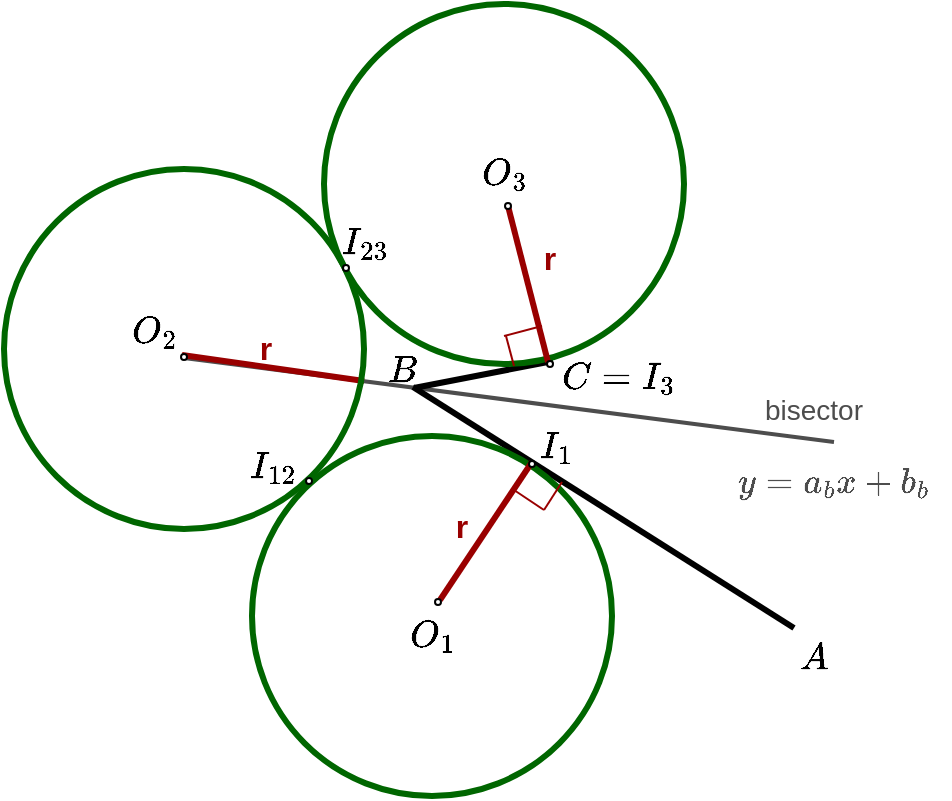 <mxfile version="21.5.1" type="device">
  <diagram name="Page-1" id="iIZvZDCjb6QR07JQ2eQ-">
    <mxGraphModel dx="1434" dy="822" grid="1" gridSize="10" guides="1" tooltips="1" connect="1" arrows="1" fold="1" page="1" pageScale="1" pageWidth="850" pageHeight="1100" math="1" shadow="0">
      <root>
        <mxCell id="0" />
        <mxCell id="1" parent="0" />
        <mxCell id="LYWgQ0stpBJn-340o0n--1" value="" style="endArrow=none;html=1;rounded=0;strokeWidth=2;strokeColor=#4D4D4D;" parent="1" edge="1">
          <mxGeometry width="50" height="50" relative="1" as="geometry">
            <mxPoint x="234.997" y="245.004" as="sourcePoint" />
            <mxPoint x="560" y="287" as="targetPoint" />
          </mxGeometry>
        </mxCell>
        <mxCell id="LYWgQ0stpBJn-340o0n--2" value="" style="endArrow=none;html=1;rounded=0;strokeWidth=3;strokeColor=#990000;" parent="1" edge="1">
          <mxGeometry width="50" height="50" relative="1" as="geometry">
            <mxPoint x="234" y="243.5" as="sourcePoint" />
            <mxPoint x="325" y="256.5" as="targetPoint" />
          </mxGeometry>
        </mxCell>
        <mxCell id="LYWgQ0stpBJn-340o0n--3" value="" style="endArrow=none;html=1;rounded=0;strokeWidth=3;" parent="1" edge="1">
          <mxGeometry width="50" height="50" relative="1" as="geometry">
            <mxPoint x="419.5" y="246.5" as="sourcePoint" />
            <mxPoint x="350" y="260" as="targetPoint" />
          </mxGeometry>
        </mxCell>
        <mxCell id="LYWgQ0stpBJn-340o0n--4" value="" style="endArrow=none;html=1;rounded=0;strokeWidth=3;" parent="1" edge="1">
          <mxGeometry width="50" height="50" relative="1" as="geometry">
            <mxPoint x="540" y="380" as="sourcePoint" />
            <mxPoint x="349.5" y="259.5" as="targetPoint" />
          </mxGeometry>
        </mxCell>
        <mxCell id="LYWgQ0stpBJn-340o0n--5" value="&lt;font&gt;&lt;b&gt;r&lt;/b&gt;&lt;/font&gt;" style="text;html=1;strokeColor=none;fillColor=none;align=center;verticalAlign=middle;whiteSpace=wrap;rounded=0;fontSize=16;fontColor=#990000;" parent="1" vertex="1">
          <mxGeometry x="246" y="224.5" width="60" height="30" as="geometry" />
        </mxCell>
        <mxCell id="LYWgQ0stpBJn-340o0n--6" value="&lt;font size=&quot;1&quot; color=&quot;#4d4d4d&quot;&gt;&lt;span style=&quot;font-size: 14px;&quot;&gt;bisector&lt;/span&gt;&lt;/font&gt;" style="text;html=1;strokeColor=none;fillColor=none;align=center;verticalAlign=middle;whiteSpace=wrap;rounded=0;fontSize=16;" parent="1" vertex="1">
          <mxGeometry x="510" y="254.5" width="80" height="30" as="geometry" />
        </mxCell>
        <mxCell id="LYWgQ0stpBJn-340o0n--7" value="&lt;b&gt;$$A$$&lt;/b&gt;" style="text;html=1;strokeColor=none;fillColor=none;align=center;verticalAlign=middle;whiteSpace=wrap;rounded=0;fontSize=16;" parent="1" vertex="1">
          <mxGeometry x="520" y="380" width="60" height="30" as="geometry" />
        </mxCell>
        <mxCell id="LYWgQ0stpBJn-340o0n--8" value="&lt;b&gt;$$B$$&lt;/b&gt;" style="text;html=1;strokeColor=none;fillColor=none;align=center;verticalAlign=middle;whiteSpace=wrap;rounded=0;fontSize=16;" parent="1" vertex="1">
          <mxGeometry x="313.5" y="236" width="60" height="30" as="geometry" />
        </mxCell>
        <mxCell id="LYWgQ0stpBJn-340o0n--10" value="&lt;br&gt;&lt;div&gt;&lt;b&gt;$$C=I_3$$&lt;/b&gt;&lt;/div&gt;&lt;div&gt;&lt;b&gt;&lt;br&gt;&lt;/b&gt;&lt;/div&gt;" style="text;html=1;strokeColor=none;fillColor=none;align=center;verticalAlign=middle;whiteSpace=wrap;rounded=0;fontSize=16;" parent="1" vertex="1">
          <mxGeometry x="422" y="240" width="60" height="30" as="geometry" />
        </mxCell>
        <mxCell id="LYWgQ0stpBJn-340o0n--11" value="&lt;br&gt;&lt;div&gt;&lt;b&gt;$$I_1$$&lt;/b&gt;&lt;/div&gt;&lt;div&gt;&lt;b&gt;&lt;br&gt;&lt;/b&gt;&lt;/div&gt;" style="text;html=1;strokeColor=none;fillColor=none;align=center;verticalAlign=middle;whiteSpace=wrap;rounded=0;fontSize=16;" parent="1" vertex="1">
          <mxGeometry x="390.5" y="274" width="60" height="30" as="geometry" />
        </mxCell>
        <mxCell id="LYWgQ0stpBJn-340o0n--12" value="" style="ellipse;whiteSpace=wrap;html=1;aspect=fixed;fillColor=none;strokeWidth=3;strokeColor=#006600;" parent="1" vertex="1">
          <mxGeometry x="269" y="284" width="180" height="180" as="geometry" />
        </mxCell>
        <mxCell id="LYWgQ0stpBJn-340o0n--13" value="" style="ellipse;whiteSpace=wrap;html=1;aspect=fixed;fillColor=none;strokeWidth=3;strokeColor=#006600;" parent="1" vertex="1">
          <mxGeometry x="305" y="68" width="180" height="180" as="geometry" />
        </mxCell>
        <mxCell id="LYWgQ0stpBJn-340o0n--14" value="" style="ellipse;whiteSpace=wrap;html=1;aspect=fixed;" parent="1" vertex="1">
          <mxGeometry x="233.5" y="243" width="3" height="3" as="geometry" />
        </mxCell>
        <mxCell id="LYWgQ0stpBJn-340o0n--15" value="" style="ellipse;whiteSpace=wrap;html=1;aspect=fixed;fillColor=none;strokeWidth=3;strokeColor=#006600;" parent="1" vertex="1">
          <mxGeometry x="145" y="150.5" width="180" height="180" as="geometry" />
        </mxCell>
        <mxCell id="LYWgQ0stpBJn-340o0n--16" value="" style="endArrow=none;html=1;rounded=0;strokeWidth=3;strokeColor=#990000;" parent="1" edge="1">
          <mxGeometry width="50" height="50" relative="1" as="geometry">
            <mxPoint x="409" y="297" as="sourcePoint" />
            <mxPoint x="363" y="366" as="targetPoint" />
          </mxGeometry>
        </mxCell>
        <mxCell id="LYWgQ0stpBJn-340o0n--17" value="" style="ellipse;whiteSpace=wrap;html=1;aspect=fixed;" parent="1" vertex="1">
          <mxGeometry x="314.5" y="198.5" width="3" height="3" as="geometry" />
        </mxCell>
        <mxCell id="LYWgQ0stpBJn-340o0n--18" value="" style="endArrow=none;html=1;rounded=0;strokeWidth=3;strokeColor=#990000;" parent="1" edge="1">
          <mxGeometry width="50" height="50" relative="1" as="geometry">
            <mxPoint x="397" y="169" as="sourcePoint" />
            <mxPoint x="417" y="247" as="targetPoint" />
          </mxGeometry>
        </mxCell>
        <mxCell id="LYWgQ0stpBJn-340o0n--19" value="" style="ellipse;whiteSpace=wrap;html=1;aspect=fixed;" parent="1" vertex="1">
          <mxGeometry x="395.5" y="167.5" width="3" height="3" as="geometry" />
        </mxCell>
        <mxCell id="LYWgQ0stpBJn-340o0n--20" value="" style="endArrow=none;html=1;rounded=0;strokeWidth=1;strokeColor=#990000;" parent="1" edge="1">
          <mxGeometry width="50" height="50" relative="1" as="geometry">
            <mxPoint x="395" y="234" as="sourcePoint" />
            <mxPoint x="414" y="229" as="targetPoint" />
          </mxGeometry>
        </mxCell>
        <mxCell id="LYWgQ0stpBJn-340o0n--21" value="" style="endArrow=none;html=1;rounded=0;strokeWidth=1;strokeColor=#990000;" parent="1" edge="1">
          <mxGeometry width="50" height="50" relative="1" as="geometry">
            <mxPoint x="396" y="234" as="sourcePoint" />
            <mxPoint x="400" y="249" as="targetPoint" />
          </mxGeometry>
        </mxCell>
        <mxCell id="LYWgQ0stpBJn-340o0n--22" value="" style="ellipse;whiteSpace=wrap;html=1;aspect=fixed;" parent="1" vertex="1">
          <mxGeometry x="360.5" y="365.5" width="3" height="3" as="geometry" />
        </mxCell>
        <mxCell id="LYWgQ0stpBJn-340o0n--23" value="" style="endArrow=none;html=1;rounded=0;strokeWidth=1;strokeColor=#990000;" parent="1" edge="1">
          <mxGeometry width="50" height="50" relative="1" as="geometry">
            <mxPoint x="400" y="311" as="sourcePoint" />
            <mxPoint x="415" y="321" as="targetPoint" />
          </mxGeometry>
        </mxCell>
        <mxCell id="LYWgQ0stpBJn-340o0n--24" value="" style="endArrow=none;html=1;rounded=0;strokeWidth=1;strokeColor=#990000;" parent="1" edge="1">
          <mxGeometry width="50" height="50" relative="1" as="geometry">
            <mxPoint x="415" y="321" as="sourcePoint" />
            <mxPoint x="424" y="307" as="targetPoint" />
          </mxGeometry>
        </mxCell>
        <mxCell id="LYWgQ0stpBJn-340o0n--25" value="&lt;br&gt;&lt;div&gt;&lt;b&gt;$$O_1$$&lt;/b&gt;&lt;/div&gt;&lt;div&gt;&lt;b&gt;&lt;br&gt;&lt;/b&gt;&lt;/div&gt;" style="text;html=1;strokeColor=none;fillColor=none;align=center;verticalAlign=middle;whiteSpace=wrap;rounded=0;fontSize=16;" parent="1" vertex="1">
          <mxGeometry x="329" y="368.5" width="60" height="30" as="geometry" />
        </mxCell>
        <mxCell id="LYWgQ0stpBJn-340o0n--26" value="&lt;br&gt;&lt;div&gt;&lt;b&gt;$$O_2$$&lt;/b&gt;&lt;/div&gt;&lt;div&gt;&lt;b&gt;&lt;br&gt;&lt;/b&gt;&lt;/div&gt;" style="text;html=1;strokeColor=none;fillColor=none;align=center;verticalAlign=middle;whiteSpace=wrap;rounded=0;fontSize=16;" parent="1" vertex="1">
          <mxGeometry x="190" y="216.5" width="60" height="30" as="geometry" />
        </mxCell>
        <mxCell id="LYWgQ0stpBJn-340o0n--27" value="&lt;br&gt;&lt;div&gt;&lt;b&gt;$$O_3$$&lt;/b&gt;&lt;/div&gt;&lt;div&gt;&lt;b&gt;&lt;br&gt;&lt;/b&gt;&lt;/div&gt;" style="text;html=1;strokeColor=none;fillColor=none;align=center;verticalAlign=middle;whiteSpace=wrap;rounded=0;fontSize=16;" parent="1" vertex="1">
          <mxGeometry x="365" y="137.5" width="60" height="30" as="geometry" />
        </mxCell>
        <mxCell id="LYWgQ0stpBJn-340o0n--28" value="" style="ellipse;whiteSpace=wrap;html=1;aspect=fixed;" parent="1" vertex="1">
          <mxGeometry x="407.5" y="296.5" width="3" height="3" as="geometry" />
        </mxCell>
        <mxCell id="LYWgQ0stpBJn-340o0n--29" value="" style="ellipse;whiteSpace=wrap;html=1;aspect=fixed;" parent="1" vertex="1">
          <mxGeometry x="296" y="305" width="3" height="3" as="geometry" />
        </mxCell>
        <mxCell id="LYWgQ0stpBJn-340o0n--30" value="" style="ellipse;whiteSpace=wrap;html=1;aspect=fixed;" parent="1" vertex="1">
          <mxGeometry x="416.5" y="246.5" width="3" height="3" as="geometry" />
        </mxCell>
        <mxCell id="LYWgQ0stpBJn-340o0n--31" value="&lt;br&gt;&lt;div&gt;&lt;b&gt;$$I_{12}$$&lt;/b&gt;&lt;/div&gt;&lt;div&gt;&lt;b&gt;&lt;br&gt;&lt;/b&gt;&lt;/div&gt;" style="text;html=1;strokeColor=none;fillColor=none;align=center;verticalAlign=middle;whiteSpace=wrap;rounded=0;fontSize=16;" parent="1" vertex="1">
          <mxGeometry x="250" y="284" width="60" height="30" as="geometry" />
        </mxCell>
        <mxCell id="LYWgQ0stpBJn-340o0n--32" value="&lt;br&gt;&lt;div&gt;&lt;b&gt;$$I_{23}$$&lt;/b&gt;&lt;/div&gt;&lt;div&gt;&lt;b&gt;&lt;br&gt;&lt;/b&gt;&lt;/div&gt;" style="text;html=1;strokeColor=none;fillColor=none;align=center;verticalAlign=middle;whiteSpace=wrap;rounded=0;fontSize=16;" parent="1" vertex="1">
          <mxGeometry x="296" y="171.5" width="60" height="30" as="geometry" />
        </mxCell>
        <mxCell id="LYWgQ0stpBJn-340o0n--33" value="&lt;font&gt;&lt;b&gt;r&lt;/b&gt;&lt;/font&gt;" style="text;html=1;strokeColor=none;fillColor=none;align=center;verticalAlign=middle;whiteSpace=wrap;rounded=0;fontSize=16;fontColor=#990000;" parent="1" vertex="1">
          <mxGeometry x="388" y="180" width="60" height="30" as="geometry" />
        </mxCell>
        <mxCell id="LYWgQ0stpBJn-340o0n--34" value="&lt;font&gt;&lt;b&gt;r&lt;/b&gt;&lt;/font&gt;" style="text;html=1;strokeColor=none;fillColor=none;align=center;verticalAlign=middle;whiteSpace=wrap;rounded=0;fontSize=16;fontColor=#990000;" parent="1" vertex="1">
          <mxGeometry x="344" y="314" width="60" height="30" as="geometry" />
        </mxCell>
        <mxCell id="08bp-aijEePuOHKmuNUY-1" value="&lt;font style=&quot;font-size: 15px;&quot; color=&quot;#4d4d4d&quot;&gt;$$y=a_bx+b_b$$&lt;/font&gt;" style="text;html=1;strokeColor=none;fillColor=none;align=center;verticalAlign=middle;whiteSpace=wrap;rounded=0;fontSize=15;" vertex="1" parent="1">
          <mxGeometry x="520" y="291.5" width="80" height="30" as="geometry" />
        </mxCell>
      </root>
    </mxGraphModel>
  </diagram>
</mxfile>
